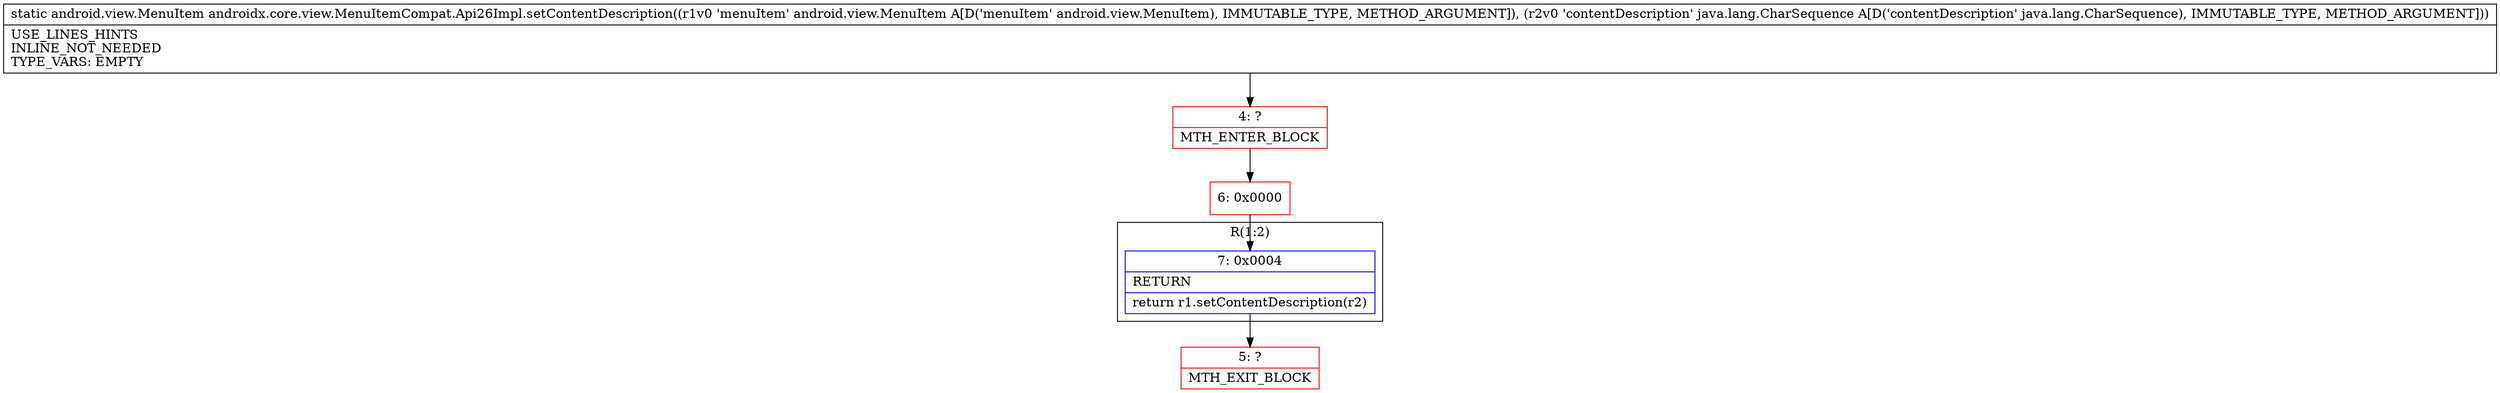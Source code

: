 digraph "CFG forandroidx.core.view.MenuItemCompat.Api26Impl.setContentDescription(Landroid\/view\/MenuItem;Ljava\/lang\/CharSequence;)Landroid\/view\/MenuItem;" {
subgraph cluster_Region_1985358981 {
label = "R(1:2)";
node [shape=record,color=blue];
Node_7 [shape=record,label="{7\:\ 0x0004|RETURN\l|return r1.setContentDescription(r2)\l}"];
}
Node_4 [shape=record,color=red,label="{4\:\ ?|MTH_ENTER_BLOCK\l}"];
Node_6 [shape=record,color=red,label="{6\:\ 0x0000}"];
Node_5 [shape=record,color=red,label="{5\:\ ?|MTH_EXIT_BLOCK\l}"];
MethodNode[shape=record,label="{static android.view.MenuItem androidx.core.view.MenuItemCompat.Api26Impl.setContentDescription((r1v0 'menuItem' android.view.MenuItem A[D('menuItem' android.view.MenuItem), IMMUTABLE_TYPE, METHOD_ARGUMENT]), (r2v0 'contentDescription' java.lang.CharSequence A[D('contentDescription' java.lang.CharSequence), IMMUTABLE_TYPE, METHOD_ARGUMENT]))  | USE_LINES_HINTS\lINLINE_NOT_NEEDED\lTYPE_VARS: EMPTY\l}"];
MethodNode -> Node_4;Node_7 -> Node_5;
Node_4 -> Node_6;
Node_6 -> Node_7;
}

